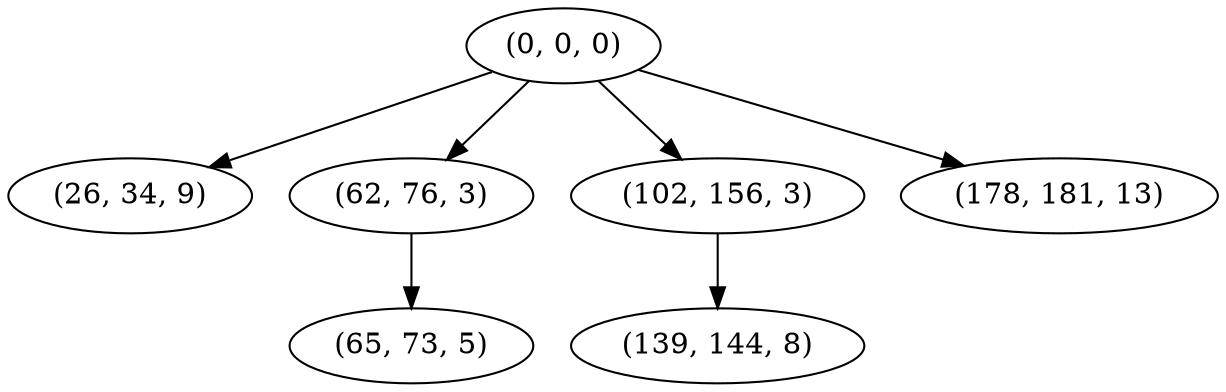 digraph tree {
    "(0, 0, 0)";
    "(26, 34, 9)";
    "(62, 76, 3)";
    "(65, 73, 5)";
    "(102, 156, 3)";
    "(139, 144, 8)";
    "(178, 181, 13)";
    "(0, 0, 0)" -> "(26, 34, 9)";
    "(0, 0, 0)" -> "(62, 76, 3)";
    "(0, 0, 0)" -> "(102, 156, 3)";
    "(0, 0, 0)" -> "(178, 181, 13)";
    "(62, 76, 3)" -> "(65, 73, 5)";
    "(102, 156, 3)" -> "(139, 144, 8)";
}
